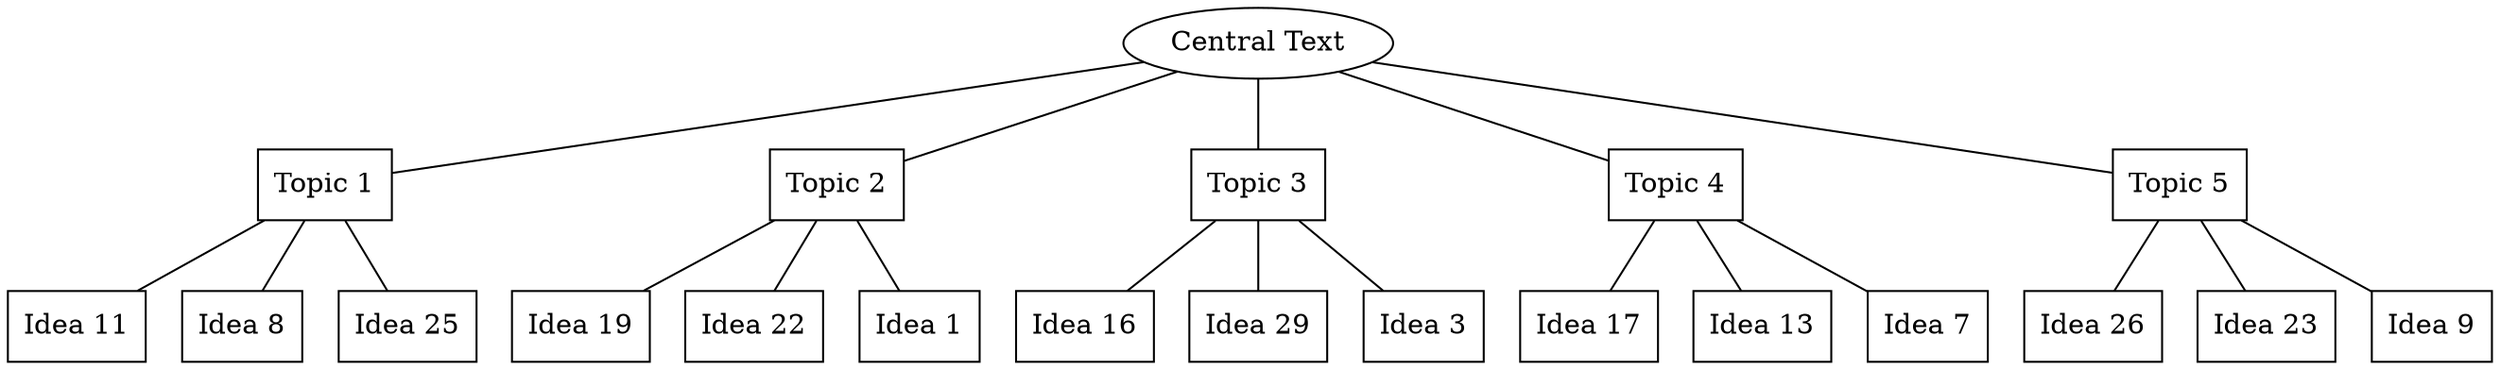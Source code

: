 graph mind_map {
	node [shape=ellipse]
	"Central Text"
	node [shape=box]
	"Topic 1"
	"Central Text" -- "Topic 1"
	"Topic 2"
	"Central Text" -- "Topic 2"
	"Topic 3"
	"Central Text" -- "Topic 3"
	"Topic 4"
	"Central Text" -- "Topic 4"
	"Topic 5"
	"Central Text" -- "Topic 5"
	"Idea 16"
	"Topic 3" -- "Idea 16"
	"Idea 29"
	"Topic 3" -- "Idea 29"
	"Idea 3"
	"Topic 3" -- "Idea 3"
	"Idea 17"
	"Topic 4" -- "Idea 17"
	"Idea 13"
	"Topic 4" -- "Idea 13"
	"Idea 7"
	"Topic 4" -- "Idea 7"
	"Idea 19"
	"Topic 2" -- "Idea 19"
	"Idea 22"
	"Topic 2" -- "Idea 22"
	"Idea 1"
	"Topic 2" -- "Idea 1"
	"Idea 11"
	"Topic 1" -- "Idea 11"
	"Idea 8"
	"Topic 1" -- "Idea 8"
	"Idea 25"
	"Topic 1" -- "Idea 25"
	"Idea 26"
	"Topic 5" -- "Idea 26"
	"Idea 23"
	"Topic 5" -- "Idea 23"
	"Idea 9"
	"Topic 5" -- "Idea 9"
}
